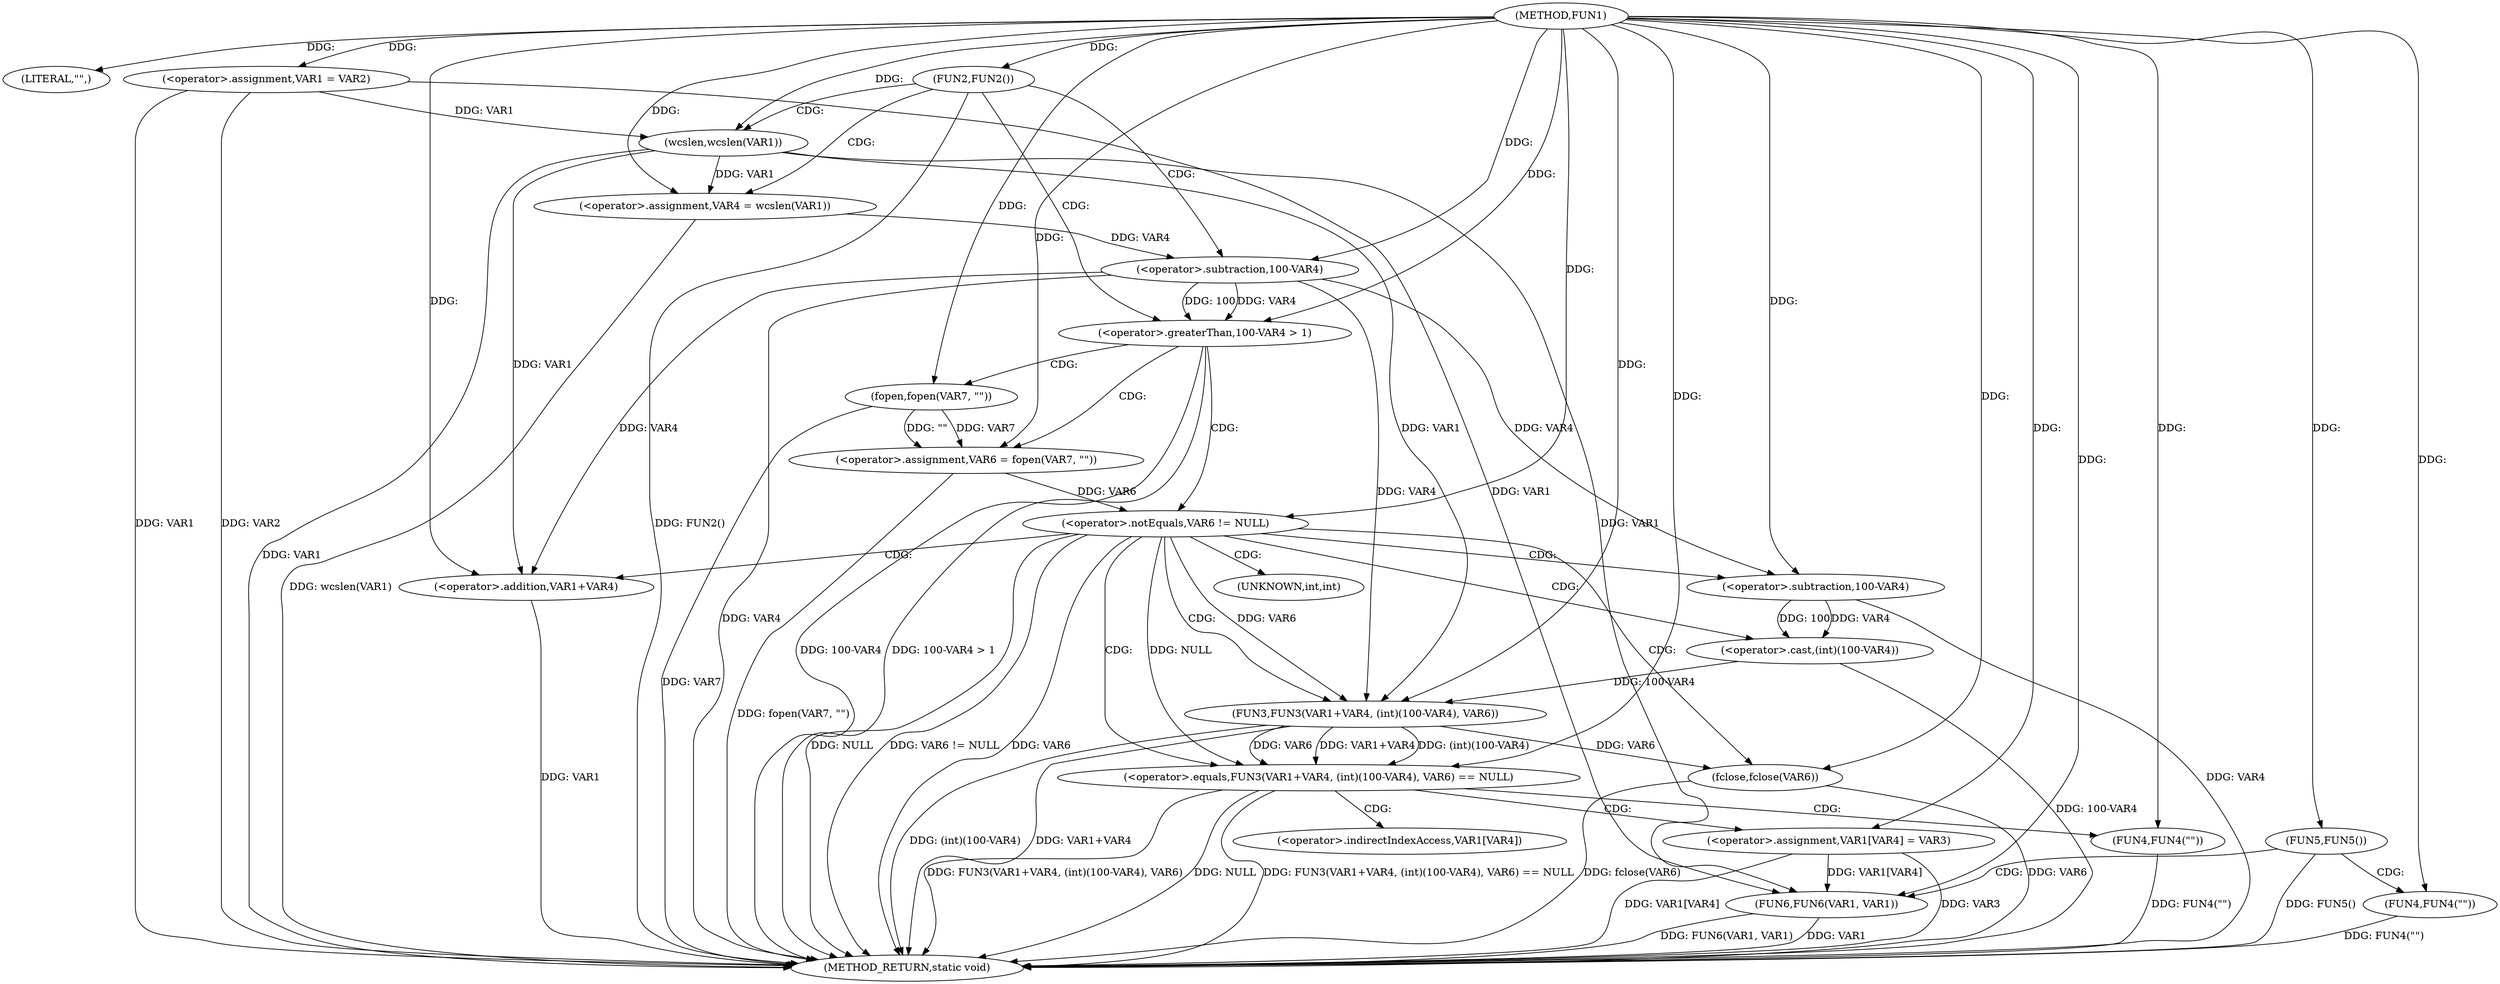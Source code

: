 digraph FUN1 {  
"1000100" [label = "(METHOD,FUN1)" ]
"1000167" [label = "(METHOD_RETURN,static void)" ]
"1000103" [label = "(LITERAL,\"\",)" ]
"1000104" [label = "(<operator>.assignment,VAR1 = VAR2)" ]
"1000108" [label = "(FUN2,FUN2())" ]
"1000112" [label = "(<operator>.assignment,VAR4 = wcslen(VAR1))" ]
"1000114" [label = "(wcslen,wcslen(VAR1))" ]
"1000118" [label = "(<operator>.greaterThan,100-VAR4 > 1)" ]
"1000119" [label = "(<operator>.subtraction,100-VAR4)" ]
"1000124" [label = "(<operator>.assignment,VAR6 = fopen(VAR7, \"\"))" ]
"1000126" [label = "(fopen,fopen(VAR7, \"\"))" ]
"1000130" [label = "(<operator>.notEquals,VAR6 != NULL)" ]
"1000135" [label = "(<operator>.equals,FUN3(VAR1+VAR4, (int)(100-VAR4), VAR6) == NULL)" ]
"1000136" [label = "(FUN3,FUN3(VAR1+VAR4, (int)(100-VAR4), VAR6))" ]
"1000137" [label = "(<operator>.addition,VAR1+VAR4)" ]
"1000140" [label = "(<operator>.cast,(int)(100-VAR4))" ]
"1000142" [label = "(<operator>.subtraction,100-VAR4)" ]
"1000148" [label = "(FUN4,FUN4(\"\"))" ]
"1000150" [label = "(<operator>.assignment,VAR1[VAR4] = VAR3)" ]
"1000155" [label = "(fclose,fclose(VAR6))" ]
"1000158" [label = "(FUN5,FUN5())" ]
"1000160" [label = "(FUN4,FUN4(\"\"))" ]
"1000164" [label = "(FUN6,FUN6(VAR1, VAR1))" ]
"1000141" [label = "(UNKNOWN,int,int)" ]
"1000151" [label = "(<operator>.indirectIndexAccess,VAR1[VAR4])" ]
  "1000140" -> "1000167"  [ label = "DDG: 100-VAR4"] 
  "1000108" -> "1000167"  [ label = "DDG: FUN2()"] 
  "1000150" -> "1000167"  [ label = "DDG: VAR1[VAR4]"] 
  "1000104" -> "1000167"  [ label = "DDG: VAR1"] 
  "1000130" -> "1000167"  [ label = "DDG: NULL"] 
  "1000148" -> "1000167"  [ label = "DDG: FUN4(\"\")"] 
  "1000126" -> "1000167"  [ label = "DDG: VAR7"] 
  "1000118" -> "1000167"  [ label = "DDG: 100-VAR4 > 1"] 
  "1000150" -> "1000167"  [ label = "DDG: VAR3"] 
  "1000135" -> "1000167"  [ label = "DDG: FUN3(VAR1+VAR4, (int)(100-VAR4), VAR6) == NULL"] 
  "1000135" -> "1000167"  [ label = "DDG: FUN3(VAR1+VAR4, (int)(100-VAR4), VAR6)"] 
  "1000118" -> "1000167"  [ label = "DDG: 100-VAR4"] 
  "1000135" -> "1000167"  [ label = "DDG: NULL"] 
  "1000130" -> "1000167"  [ label = "DDG: VAR6 != NULL"] 
  "1000164" -> "1000167"  [ label = "DDG: FUN6(VAR1, VAR1)"] 
  "1000124" -> "1000167"  [ label = "DDG: fopen(VAR7, \"\")"] 
  "1000112" -> "1000167"  [ label = "DDG: wcslen(VAR1)"] 
  "1000160" -> "1000167"  [ label = "DDG: FUN4(\"\")"] 
  "1000164" -> "1000167"  [ label = "DDG: VAR1"] 
  "1000136" -> "1000167"  [ label = "DDG: (int)(100-VAR4)"] 
  "1000155" -> "1000167"  [ label = "DDG: fclose(VAR6)"] 
  "1000158" -> "1000167"  [ label = "DDG: FUN5()"] 
  "1000142" -> "1000167"  [ label = "DDG: VAR4"] 
  "1000114" -> "1000167"  [ label = "DDG: VAR1"] 
  "1000119" -> "1000167"  [ label = "DDG: VAR4"] 
  "1000155" -> "1000167"  [ label = "DDG: VAR6"] 
  "1000137" -> "1000167"  [ label = "DDG: VAR1"] 
  "1000136" -> "1000167"  [ label = "DDG: VAR1+VAR4"] 
  "1000104" -> "1000167"  [ label = "DDG: VAR2"] 
  "1000130" -> "1000167"  [ label = "DDG: VAR6"] 
  "1000100" -> "1000103"  [ label = "DDG: "] 
  "1000100" -> "1000104"  [ label = "DDG: "] 
  "1000100" -> "1000108"  [ label = "DDG: "] 
  "1000114" -> "1000112"  [ label = "DDG: VAR1"] 
  "1000100" -> "1000112"  [ label = "DDG: "] 
  "1000104" -> "1000114"  [ label = "DDG: VAR1"] 
  "1000100" -> "1000114"  [ label = "DDG: "] 
  "1000119" -> "1000118"  [ label = "DDG: 100"] 
  "1000119" -> "1000118"  [ label = "DDG: VAR4"] 
  "1000100" -> "1000119"  [ label = "DDG: "] 
  "1000112" -> "1000119"  [ label = "DDG: VAR4"] 
  "1000100" -> "1000118"  [ label = "DDG: "] 
  "1000126" -> "1000124"  [ label = "DDG: VAR7"] 
  "1000126" -> "1000124"  [ label = "DDG: \"\""] 
  "1000100" -> "1000124"  [ label = "DDG: "] 
  "1000100" -> "1000126"  [ label = "DDG: "] 
  "1000124" -> "1000130"  [ label = "DDG: VAR6"] 
  "1000100" -> "1000130"  [ label = "DDG: "] 
  "1000136" -> "1000135"  [ label = "DDG: VAR1+VAR4"] 
  "1000136" -> "1000135"  [ label = "DDG: (int)(100-VAR4)"] 
  "1000136" -> "1000135"  [ label = "DDG: VAR6"] 
  "1000114" -> "1000136"  [ label = "DDG: VAR1"] 
  "1000100" -> "1000136"  [ label = "DDG: "] 
  "1000119" -> "1000136"  [ label = "DDG: VAR4"] 
  "1000114" -> "1000137"  [ label = "DDG: VAR1"] 
  "1000100" -> "1000137"  [ label = "DDG: "] 
  "1000119" -> "1000137"  [ label = "DDG: VAR4"] 
  "1000140" -> "1000136"  [ label = "DDG: 100-VAR4"] 
  "1000142" -> "1000140"  [ label = "DDG: 100"] 
  "1000142" -> "1000140"  [ label = "DDG: VAR4"] 
  "1000100" -> "1000142"  [ label = "DDG: "] 
  "1000119" -> "1000142"  [ label = "DDG: VAR4"] 
  "1000130" -> "1000136"  [ label = "DDG: VAR6"] 
  "1000130" -> "1000135"  [ label = "DDG: NULL"] 
  "1000100" -> "1000135"  [ label = "DDG: "] 
  "1000100" -> "1000148"  [ label = "DDG: "] 
  "1000100" -> "1000150"  [ label = "DDG: "] 
  "1000136" -> "1000155"  [ label = "DDG: VAR6"] 
  "1000100" -> "1000155"  [ label = "DDG: "] 
  "1000100" -> "1000158"  [ label = "DDG: "] 
  "1000100" -> "1000160"  [ label = "DDG: "] 
  "1000150" -> "1000164"  [ label = "DDG: VAR1[VAR4]"] 
  "1000104" -> "1000164"  [ label = "DDG: VAR1"] 
  "1000114" -> "1000164"  [ label = "DDG: VAR1"] 
  "1000100" -> "1000164"  [ label = "DDG: "] 
  "1000108" -> "1000112"  [ label = "CDG: "] 
  "1000108" -> "1000119"  [ label = "CDG: "] 
  "1000108" -> "1000114"  [ label = "CDG: "] 
  "1000108" -> "1000118"  [ label = "CDG: "] 
  "1000118" -> "1000126"  [ label = "CDG: "] 
  "1000118" -> "1000124"  [ label = "CDG: "] 
  "1000118" -> "1000130"  [ label = "CDG: "] 
  "1000130" -> "1000142"  [ label = "CDG: "] 
  "1000130" -> "1000155"  [ label = "CDG: "] 
  "1000130" -> "1000137"  [ label = "CDG: "] 
  "1000130" -> "1000141"  [ label = "CDG: "] 
  "1000130" -> "1000135"  [ label = "CDG: "] 
  "1000130" -> "1000136"  [ label = "CDG: "] 
  "1000130" -> "1000140"  [ label = "CDG: "] 
  "1000135" -> "1000151"  [ label = "CDG: "] 
  "1000135" -> "1000150"  [ label = "CDG: "] 
  "1000135" -> "1000148"  [ label = "CDG: "] 
  "1000158" -> "1000164"  [ label = "CDG: "] 
  "1000158" -> "1000160"  [ label = "CDG: "] 
}
